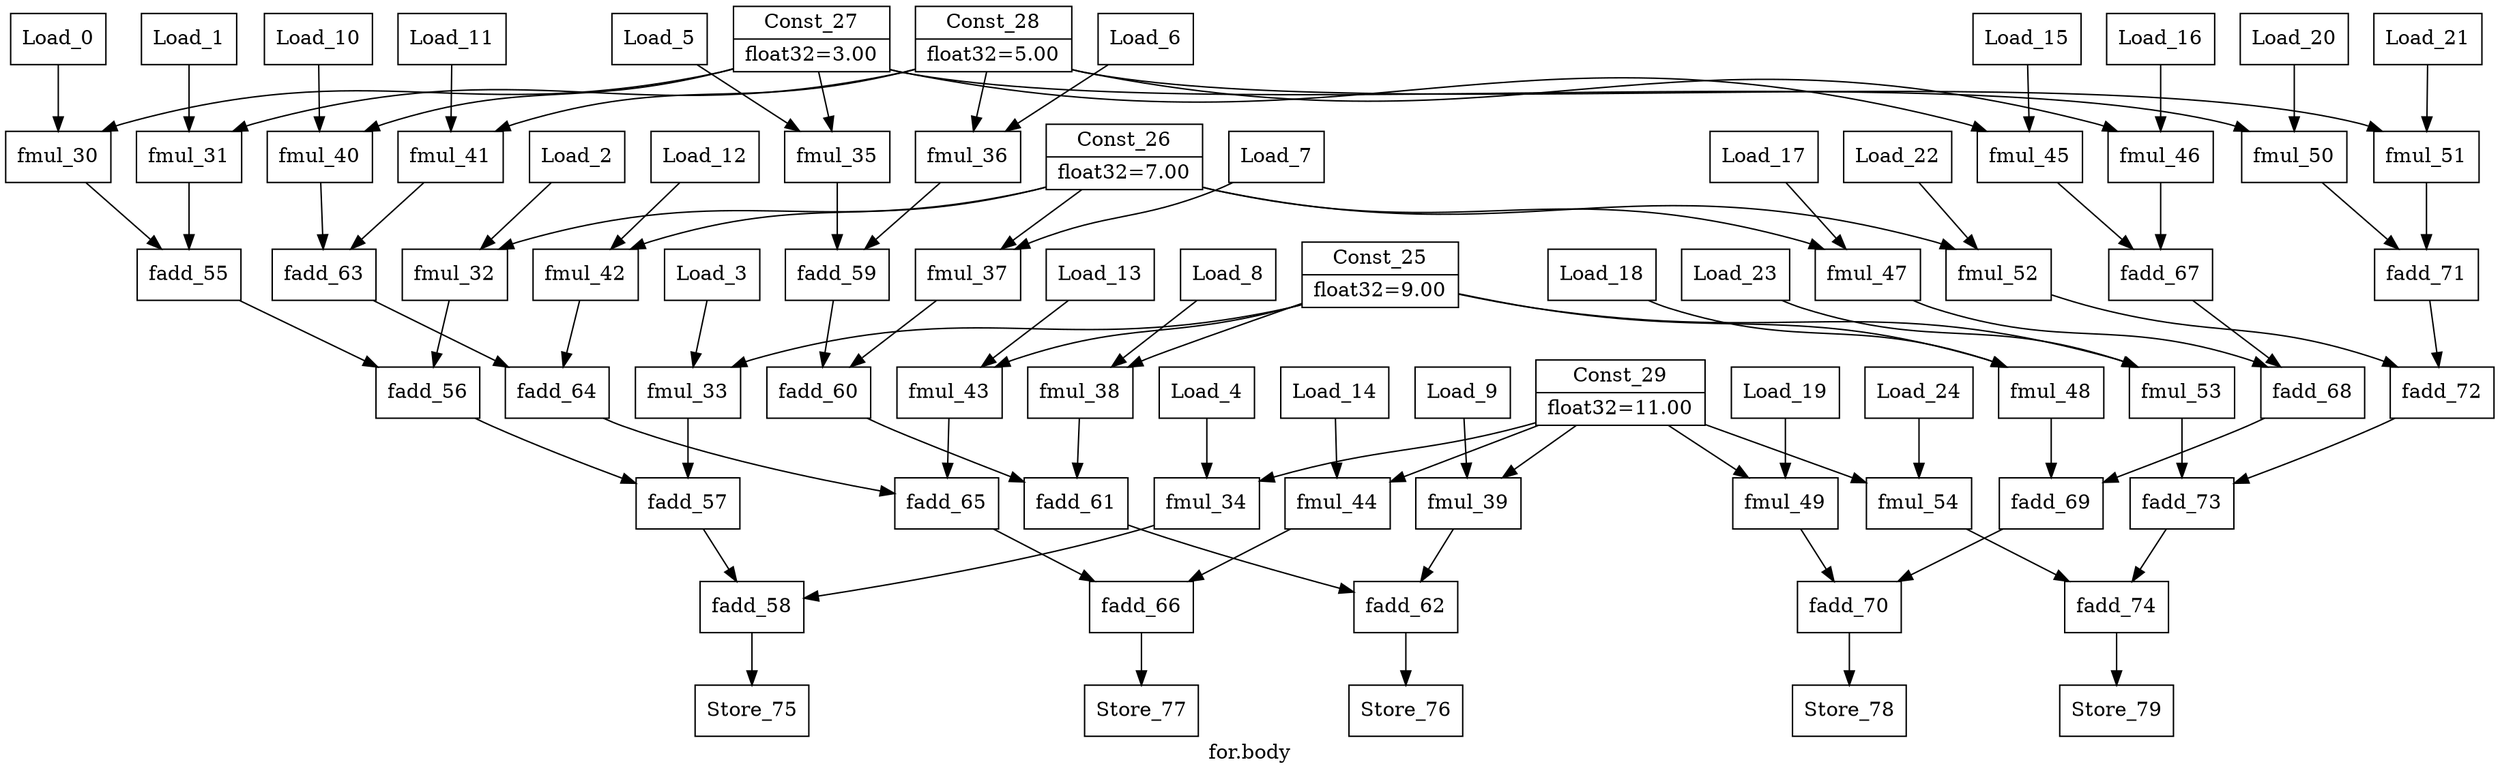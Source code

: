 digraph "for.body" {
	label="for.body";
	//Graph Properties

	Load_0 [shape=record,opcode=input,data=array,label="{Load_0}"];
	Load_0 -> fmul_30[operand=any2input];
	Load_1 [shape=record,opcode=input,data=array,label="{Load_1}"];
	Load_1 -> fmul_31[operand=any2input];
	Load_2 [shape=record,opcode=input,data=array,label="{Load_2}"];
	Load_2 -> fmul_32[operand=any2input];
	Load_3 [shape=record,opcode=input,data=array,label="{Load_3}"];
	Load_3 -> fmul_33[operand=any2input];
	Load_4 [shape=record,opcode=input,data=array,label="{Load_4}"];
	Load_4 -> fmul_34[operand=any2input];
	Load_5 [shape=record,opcode=input,data=array,label="{Load_5}"];
	Load_5 -> fmul_35[operand=any2input];
	Load_6 [shape=record,opcode=input,data=array,label="{Load_6}"];
	Load_6 -> fmul_36[operand=any2input];
	Load_7 [shape=record,opcode=input,data=array,label="{Load_7}"];
	Load_7 -> fmul_37[operand=any2input];
	Load_8 [shape=record,opcode=input,data=array,label="{Load_8}"];
	Load_8 -> fmul_38[operand=any2input];
	Load_9 [shape=record,opcode=input,data=array,label="{Load_9}"];
	Load_9 -> fmul_39[operand=any2input];
	Load_10 [shape=record,opcode=input,data=array,label="{Load_10}"];
	Load_10 -> fmul_40[operand=any2input];
	Load_11 [shape=record,opcode=input,data=array,label="{Load_11}"];
	Load_11 -> fmul_41[operand=any2input];
	Load_12 [shape=record,opcode=input,data=array,label="{Load_12}"];
	Load_12 -> fmul_42[operand=any2input];
	Load_13 [shape=record,opcode=input,data=array,label="{Load_13}"];
	Load_13 -> fmul_43[operand=any2input];
	Load_14 [shape=record,opcode=input,data=array,label="{Load_14}"];
	Load_14 -> fmul_44[operand=any2input];
	Load_15 [shape=record,opcode=input,data=array,label="{Load_15}"];
	Load_15 -> fmul_45[operand=any2input];
	Load_16 [shape=record,opcode=input,data=array,label="{Load_16}"];
	Load_16 -> fmul_46[operand=any2input];
	Load_17 [shape=record,opcode=input,data=array,label="{Load_17}"];
	Load_17 -> fmul_47[operand=any2input];
	Load_18 [shape=record,opcode=input,data=array,label="{Load_18}"];
	Load_18 -> fmul_48[operand=any2input];
	Load_19 [shape=record,opcode=input,data=array,label="{Load_19}"];
	Load_19 -> fmul_49[operand=any2input];
	Load_20 [shape=record,opcode=input,data=array,label="{Load_20}"];
	Load_20 -> fmul_50[operand=any2input];
	Load_21 [shape=record,opcode=input,data=array,label="{Load_21}"];
	Load_21 -> fmul_51[operand=any2input];
	Load_22 [shape=record,opcode=input,data=array,label="{Load_22}"];
	Load_22 -> fmul_52[operand=any2input];
	Load_23 [shape=record,opcode=input,data=array,label="{Load_23}"];
	Load_23 -> fmul_53[operand=any2input];
	Load_24 [shape=record,opcode=input,data=array,label="{Load_24}"];
	Load_24 -> fmul_54[operand=any2input];
	fmul_30 [shape=record,type=op,opcode=fmul,label="{fmul_30}"];
	fmul_30 -> fadd_55[operand=any2input];
	fmul_31 [shape=record,type=op,opcode=fmul,label="{fmul_31}"];
	fmul_31 -> fadd_55[operand=any2input];
	fmul_32 [shape=record,type=op,opcode=fmul,label="{fmul_32}"];
	fmul_32 -> fadd_56[operand=any2input];
	fmul_33 [shape=record,type=op,opcode=fmul,label="{fmul_33}"];
	fmul_33 -> fadd_57[operand=any2input];
	fmul_34 [shape=record,type=op,opcode=fmul,label="{fmul_34}"];
	fmul_34 -> fadd_58[operand=any2input];
	fmul_35 [shape=record,type=op,opcode=fmul,label="{fmul_35}"];
	fmul_35 -> fadd_59[operand=any2input];
	fmul_36 [shape=record,type=op,opcode=fmul,label="{fmul_36}"];
	fmul_36 -> fadd_59[operand=any2input];
	fmul_37 [shape=record,type=op,opcode=fmul,label="{fmul_37}"];
	fmul_37 -> fadd_60[operand=any2input];
	fmul_38 [shape=record,type=op,opcode=fmul,label="{fmul_38}"];
	fmul_38 -> fadd_61[operand=any2input];
	fmul_39 [shape=record,type=op,opcode=fmul,label="{fmul_39}"];
	fmul_39 -> fadd_62[operand=any2input];
	fmul_40 [shape=record,type=op,opcode=fmul,label="{fmul_40}"];
	fmul_40 -> fadd_63[operand=any2input];
	fmul_41 [shape=record,type=op,opcode=fmul,label="{fmul_41}"];
	fmul_41 -> fadd_63[operand=any2input];
	fmul_42 [shape=record,type=op,opcode=fmul,label="{fmul_42}"];
	fmul_42 -> fadd_64[operand=any2input];
	fmul_43 [shape=record,type=op,opcode=fmul,label="{fmul_43}"];
	fmul_43 -> fadd_65[operand=any2input];
	fmul_44 [shape=record,type=op,opcode=fmul,label="{fmul_44}"];
	fmul_44 -> fadd_66[operand=any2input];
	fmul_45 [shape=record,type=op,opcode=fmul,label="{fmul_45}"];
	fmul_45 -> fadd_67[operand=any2input];
	fmul_46 [shape=record,type=op,opcode=fmul,label="{fmul_46}"];
	fmul_46 -> fadd_67[operand=any2input];
	fmul_47 [shape=record,type=op,opcode=fmul,label="{fmul_47}"];
	fmul_47 -> fadd_68[operand=any2input];
	fmul_48 [shape=record,type=op,opcode=fmul,label="{fmul_48}"];
	fmul_48 -> fadd_69[operand=any2input];
	fmul_49 [shape=record,type=op,opcode=fmul,label="{fmul_49}"];
	fmul_49 -> fadd_70[operand=any2input];
	fmul_50 [shape=record,type=op,opcode=fmul,label="{fmul_50}"];
	fmul_50 -> fadd_71[operand=any2input];
	fmul_51 [shape=record,type=op,opcode=fmul,label="{fmul_51}"];
	fmul_51 -> fadd_71[operand=any2input];
	fmul_52 [shape=record,type=op,opcode=fmul,label="{fmul_52}"];
	fmul_52 -> fadd_72[operand=any2input];
	fmul_53 [shape=record,type=op,opcode=fmul,label="{fmul_53}"];
	fmul_53 -> fadd_73[operand=any2input];
	fmul_54 [shape=record,type=op,opcode=fmul,label="{fmul_54}"];
	fmul_54 -> fadd_74[operand=any2input];
	fadd_55 [shape=record,type=op,opcode=fadd,label="{fadd_55}"];
	fadd_55 -> fadd_56[operand=any2input];
	fadd_56 [shape=record,type=op,opcode=fadd,label="{fadd_56}"];
	fadd_56 -> fadd_57[operand=any2input];
	fadd_57 [shape=record,type=op,opcode=fadd,label="{fadd_57}"];
	fadd_57 -> fadd_58[operand=any2input];
	fadd_58 [shape=record,type=op,opcode=fadd,label="{fadd_58}"];
	fadd_58 -> Store_75[operand=any2input];
	fadd_59 [shape=record,type=op,opcode=fadd,label="{fadd_59}"];
	fadd_59 -> fadd_60[operand=any2input];
	fadd_60 [shape=record,type=op,opcode=fadd,label="{fadd_60}"];
	fadd_60 -> fadd_61[operand=any2input];
	fadd_61 [shape=record,type=op,opcode=fadd,label="{fadd_61}"];
	fadd_61 -> fadd_62[operand=any2input];
	fadd_62 [shape=record,type=op,opcode=fadd,label="{fadd_62}"];
	fadd_62 -> Store_76[operand=any2input];
	fadd_63 [shape=record,type=op,opcode=fadd,label="{fadd_63}"];
	fadd_63 -> fadd_64[operand=any2input];
	fadd_64 [shape=record,type=op,opcode=fadd,label="{fadd_64}"];
	fadd_64 -> fadd_65[operand=any2input];
	fadd_65 [shape=record,type=op,opcode=fadd,label="{fadd_65}"];
	fadd_65 -> fadd_66[operand=any2input];
	fadd_66 [shape=record,type=op,opcode=fadd,label="{fadd_66}"];
	fadd_66 -> Store_77[operand=any2input];
	fadd_67 [shape=record,type=op,opcode=fadd,label="{fadd_67}"];
	fadd_67 -> fadd_68[operand=any2input];
	fadd_68 [shape=record,type=op,opcode=fadd,label="{fadd_68}"];
	fadd_68 -> fadd_69[operand=any2input];
	fadd_69 [shape=record,type=op,opcode=fadd,label="{fadd_69}"];
	fadd_69 -> fadd_70[operand=any2input];
	fadd_70 [shape=record,type=op,opcode=fadd,label="{fadd_70}"];
	fadd_70 -> Store_78[operand=any2input];
	fadd_71 [shape=record,type=op,opcode=fadd,label="{fadd_71}"];
	fadd_71 -> fadd_72[operand=any2input];
	fadd_72 [shape=record,type=op,opcode=fadd,label="{fadd_72}"];
	fadd_72 -> fadd_73[operand=any2input];
	fadd_73 [shape=record,type=op,opcode=fadd,label="{fadd_73}"];
	fadd_73 -> fadd_74[operand=any2input];
	fadd_74 [shape=record,type=op,opcode=fadd,label="{fadd_74}"];
	fadd_74 -> Store_79[operand=any2input];
	Store_75 [shape=record,opcode=output,data=arraySol,label="{Store_75}"];
	Store_76 [shape=record,opcode=output,data=arraySol,label="{Store_76}"];
	Store_77 [shape=record,opcode=output,data=arraySol,label="{Store_77}"];
	Store_78 [shape=record,opcode=output,data=arraySol,label="{Store_78}"];
	Store_79 [shape=record,opcode=output,data=arraySol,label="{Store_79}"];
	Const_25 [shape=record,opcode=const,constVal="1",float32=9.00,label="{Const_25|float32=9.00}"];
	Const_25 -> fmul_38[operand=any2input];
	Const_25 -> fmul_33[operand=any2input];
	Const_25 -> fmul_53[operand=any2input];
	Const_25 -> fmul_43[operand=any2input];
	Const_25 -> fmul_48[operand=any2input];
	Const_26 [shape=record,opcode=const,constVal="1",float32=7.00,label="{Const_26|float32=7.00}"];
	Const_26 -> fmul_52[operand=any2input];
	Const_26 -> fmul_32[operand=any2input];
	Const_26 -> fmul_47[operand=any2input];
	Const_26 -> fmul_37[operand=any2input];
	Const_26 -> fmul_42[operand=any2input];
	Const_27 [shape=record,opcode=const,constVal="1",float32=3.00,label="{Const_27|float32=3.00}"];
	Const_27 -> fmul_35[operand=any2input];
	Const_27 -> fmul_30[operand=any2input];
	Const_27 -> fmul_40[operand=any2input];
	Const_27 -> fmul_45[operand=any2input];
	Const_27 -> fmul_50[operand=any2input];
	Const_28 [shape=record,opcode=const,constVal="1",float32=5.00,label="{Const_28|float32=5.00}"];
	Const_28 -> fmul_41[operand=any2input];
	Const_28 -> fmul_36[operand=any2input];
	Const_28 -> fmul_46[operand=any2input];
	Const_28 -> fmul_51[operand=any2input];
	Const_28 -> fmul_31[operand=any2input];
	Const_29 [shape=record,opcode=const,constVal="1",float32=11.00,label="{Const_29|float32=11.00}"];
	Const_29 -> fmul_44[operand=any2input];
	Const_29 -> fmul_54[operand=any2input];
	Const_29 -> fmul_49[operand=any2input];
	Const_29 -> fmul_39[operand=any2input];
	Const_29 -> fmul_34[operand=any2input];
}

